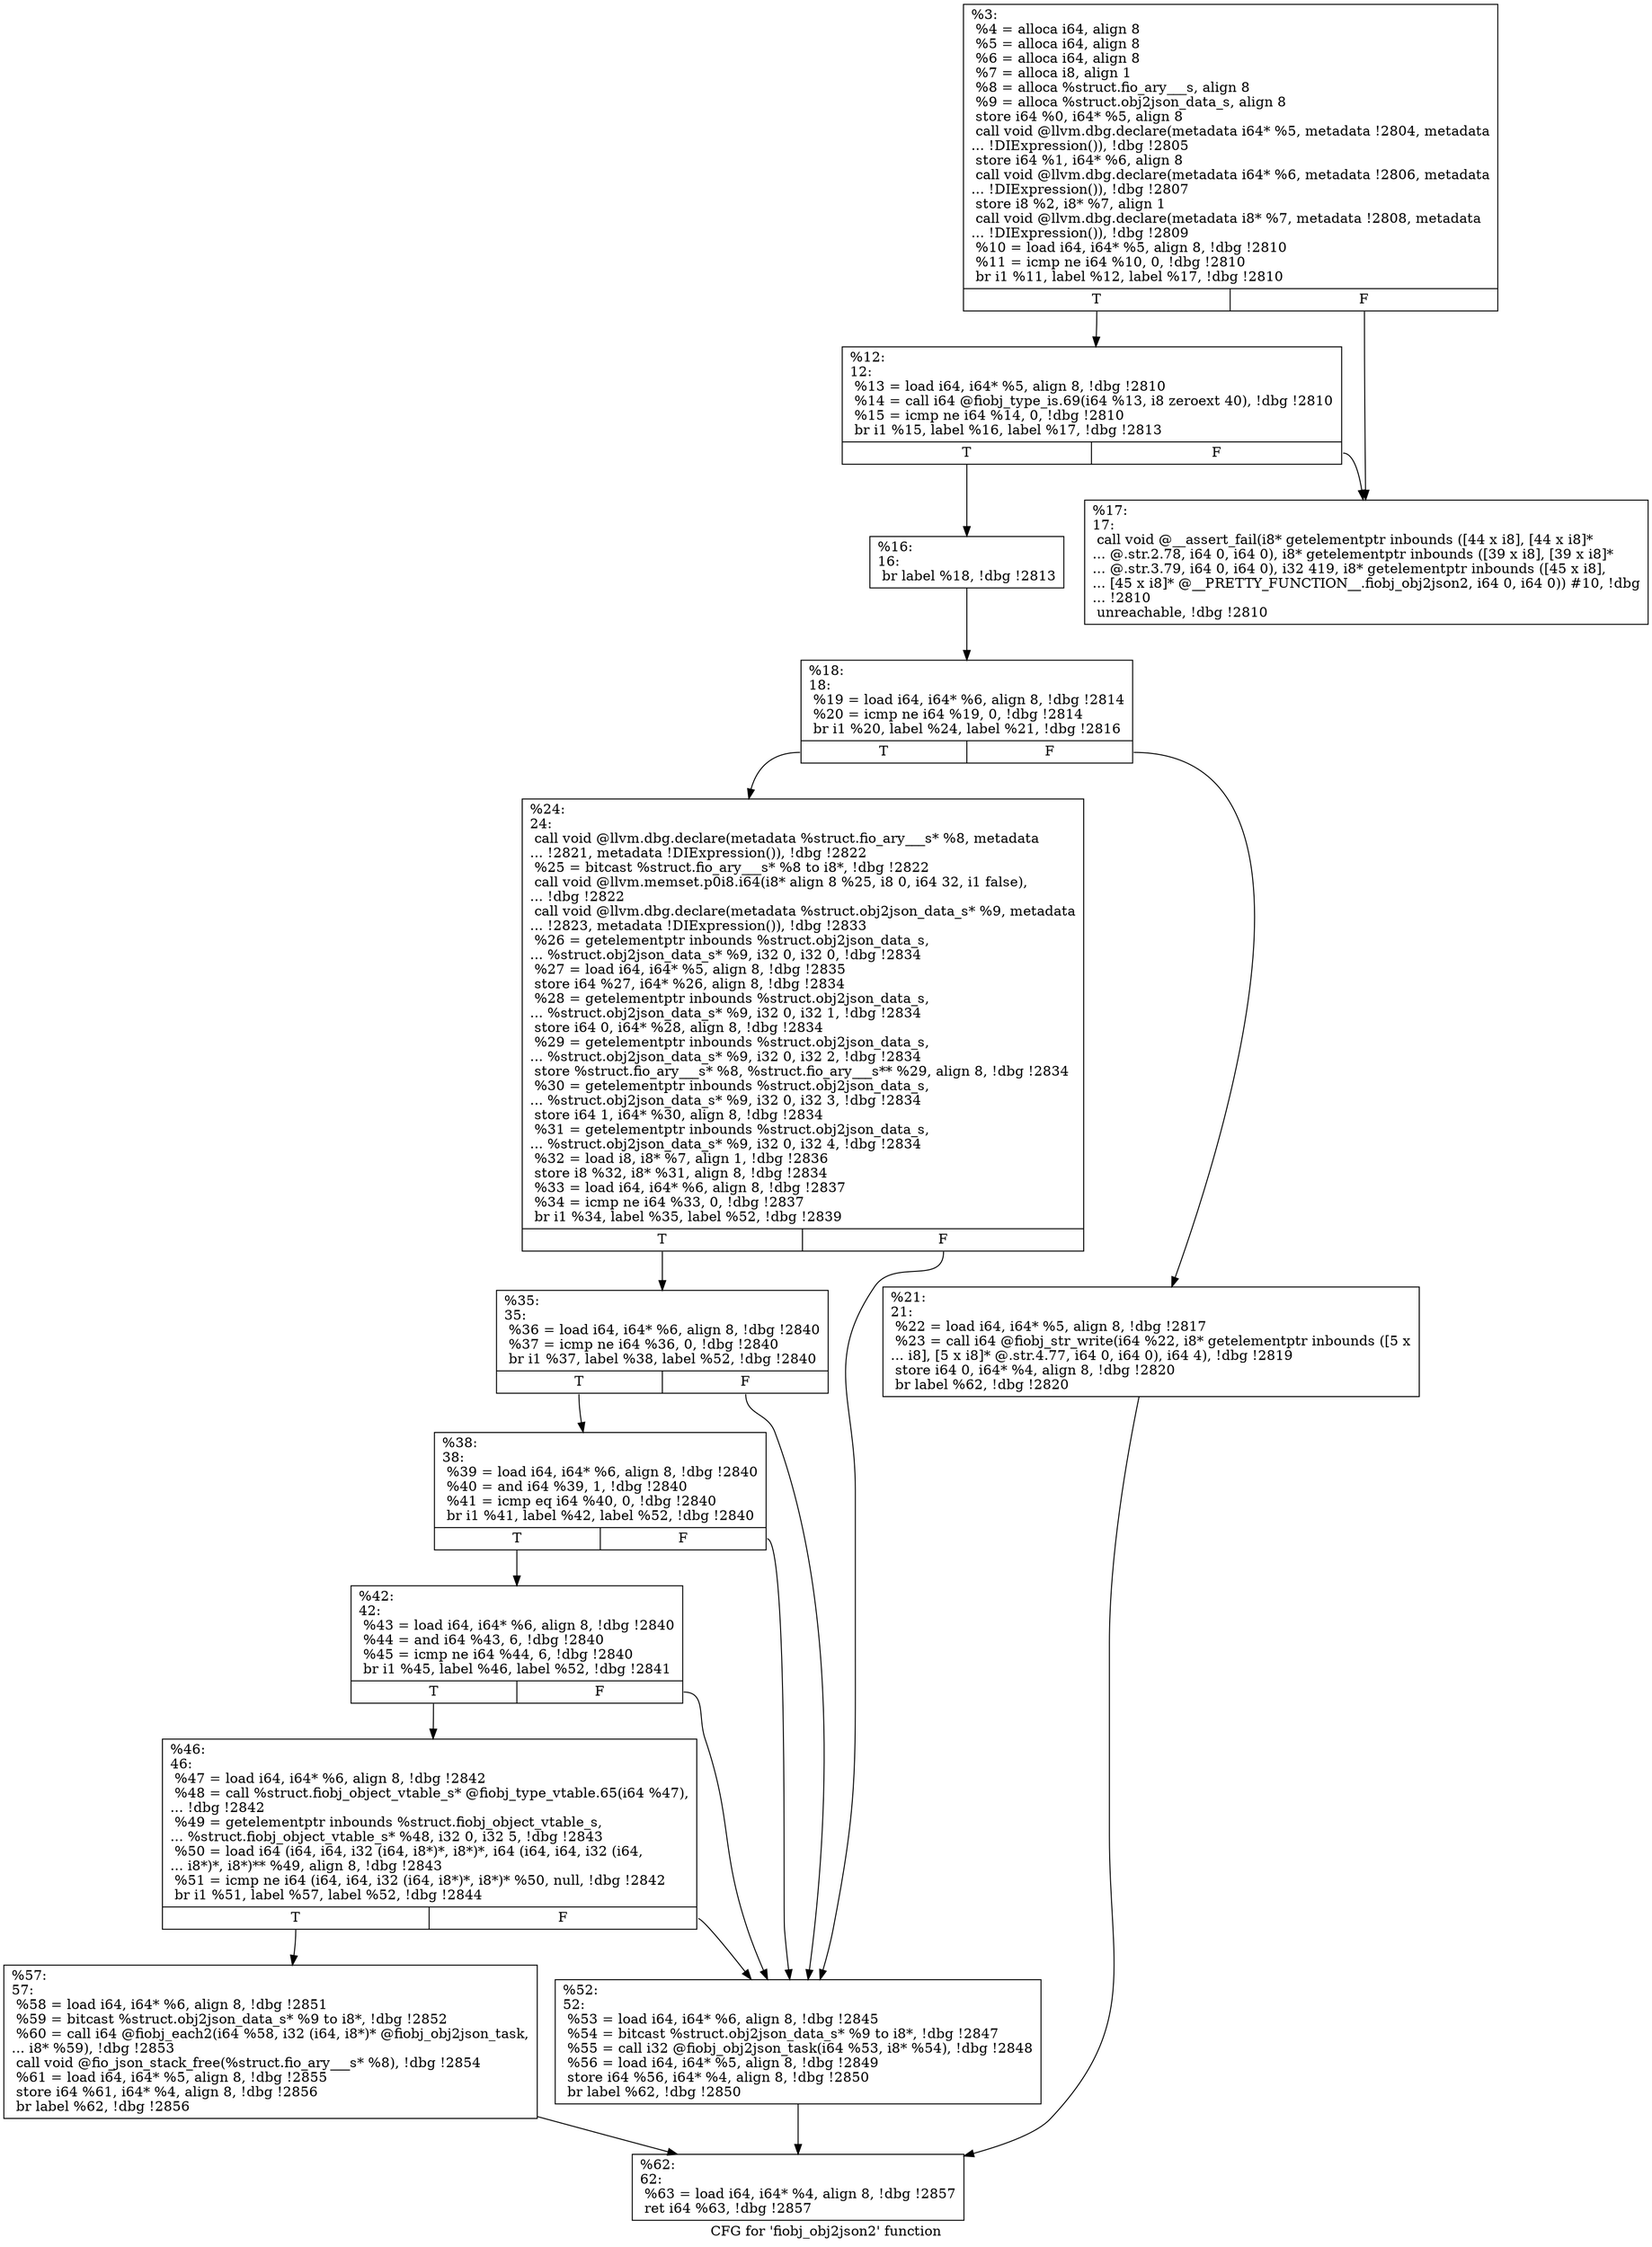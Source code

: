 digraph "CFG for 'fiobj_obj2json2' function" {
	label="CFG for 'fiobj_obj2json2' function";

	Node0x556851f22790 [shape=record,label="{%3:\l  %4 = alloca i64, align 8\l  %5 = alloca i64, align 8\l  %6 = alloca i64, align 8\l  %7 = alloca i8, align 1\l  %8 = alloca %struct.fio_ary___s, align 8\l  %9 = alloca %struct.obj2json_data_s, align 8\l  store i64 %0, i64* %5, align 8\l  call void @llvm.dbg.declare(metadata i64* %5, metadata !2804, metadata\l... !DIExpression()), !dbg !2805\l  store i64 %1, i64* %6, align 8\l  call void @llvm.dbg.declare(metadata i64* %6, metadata !2806, metadata\l... !DIExpression()), !dbg !2807\l  store i8 %2, i8* %7, align 1\l  call void @llvm.dbg.declare(metadata i8* %7, metadata !2808, metadata\l... !DIExpression()), !dbg !2809\l  %10 = load i64, i64* %5, align 8, !dbg !2810\l  %11 = icmp ne i64 %10, 0, !dbg !2810\l  br i1 %11, label %12, label %17, !dbg !2810\l|{<s0>T|<s1>F}}"];
	Node0x556851f22790:s0 -> Node0x556851f24e80;
	Node0x556851f22790:s1 -> Node0x556851f24f20;
	Node0x556851f24e80 [shape=record,label="{%12:\l12:                                               \l  %13 = load i64, i64* %5, align 8, !dbg !2810\l  %14 = call i64 @fiobj_type_is.69(i64 %13, i8 zeroext 40), !dbg !2810\l  %15 = icmp ne i64 %14, 0, !dbg !2810\l  br i1 %15, label %16, label %17, !dbg !2813\l|{<s0>T|<s1>F}}"];
	Node0x556851f24e80:s0 -> Node0x556851f24ed0;
	Node0x556851f24e80:s1 -> Node0x556851f24f20;
	Node0x556851f24ed0 [shape=record,label="{%16:\l16:                                               \l  br label %18, !dbg !2813\l}"];
	Node0x556851f24ed0 -> Node0x556851f24f70;
	Node0x556851f24f20 [shape=record,label="{%17:\l17:                                               \l  call void @__assert_fail(i8* getelementptr inbounds ([44 x i8], [44 x i8]*\l... @.str.2.78, i64 0, i64 0), i8* getelementptr inbounds ([39 x i8], [39 x i8]*\l... @.str.3.79, i64 0, i64 0), i32 419, i8* getelementptr inbounds ([45 x i8],\l... [45 x i8]* @__PRETTY_FUNCTION__.fiobj_obj2json2, i64 0, i64 0)) #10, !dbg\l... !2810\l  unreachable, !dbg !2810\l}"];
	Node0x556851f24f70 [shape=record,label="{%18:\l18:                                               \l  %19 = load i64, i64* %6, align 8, !dbg !2814\l  %20 = icmp ne i64 %19, 0, !dbg !2814\l  br i1 %20, label %24, label %21, !dbg !2816\l|{<s0>T|<s1>F}}"];
	Node0x556851f24f70:s0 -> Node0x556851f25010;
	Node0x556851f24f70:s1 -> Node0x556851f24fc0;
	Node0x556851f24fc0 [shape=record,label="{%21:\l21:                                               \l  %22 = load i64, i64* %5, align 8, !dbg !2817\l  %23 = call i64 @fiobj_str_write(i64 %22, i8* getelementptr inbounds ([5 x\l... i8], [5 x i8]* @.str.4.77, i64 0, i64 0), i64 4), !dbg !2819\l  store i64 0, i64* %4, align 8, !dbg !2820\l  br label %62, !dbg !2820\l}"];
	Node0x556851f24fc0 -> Node0x556851f25240;
	Node0x556851f25010 [shape=record,label="{%24:\l24:                                               \l  call void @llvm.dbg.declare(metadata %struct.fio_ary___s* %8, metadata\l... !2821, metadata !DIExpression()), !dbg !2822\l  %25 = bitcast %struct.fio_ary___s* %8 to i8*, !dbg !2822\l  call void @llvm.memset.p0i8.i64(i8* align 8 %25, i8 0, i64 32, i1 false),\l... !dbg !2822\l  call void @llvm.dbg.declare(metadata %struct.obj2json_data_s* %9, metadata\l... !2823, metadata !DIExpression()), !dbg !2833\l  %26 = getelementptr inbounds %struct.obj2json_data_s,\l... %struct.obj2json_data_s* %9, i32 0, i32 0, !dbg !2834\l  %27 = load i64, i64* %5, align 8, !dbg !2835\l  store i64 %27, i64* %26, align 8, !dbg !2834\l  %28 = getelementptr inbounds %struct.obj2json_data_s,\l... %struct.obj2json_data_s* %9, i32 0, i32 1, !dbg !2834\l  store i64 0, i64* %28, align 8, !dbg !2834\l  %29 = getelementptr inbounds %struct.obj2json_data_s,\l... %struct.obj2json_data_s* %9, i32 0, i32 2, !dbg !2834\l  store %struct.fio_ary___s* %8, %struct.fio_ary___s** %29, align 8, !dbg !2834\l  %30 = getelementptr inbounds %struct.obj2json_data_s,\l... %struct.obj2json_data_s* %9, i32 0, i32 3, !dbg !2834\l  store i64 1, i64* %30, align 8, !dbg !2834\l  %31 = getelementptr inbounds %struct.obj2json_data_s,\l... %struct.obj2json_data_s* %9, i32 0, i32 4, !dbg !2834\l  %32 = load i8, i8* %7, align 1, !dbg !2836\l  store i8 %32, i8* %31, align 8, !dbg !2834\l  %33 = load i64, i64* %6, align 8, !dbg !2837\l  %34 = icmp ne i64 %33, 0, !dbg !2837\l  br i1 %34, label %35, label %52, !dbg !2839\l|{<s0>T|<s1>F}}"];
	Node0x556851f25010:s0 -> Node0x556851f25060;
	Node0x556851f25010:s1 -> Node0x556851f251a0;
	Node0x556851f25060 [shape=record,label="{%35:\l35:                                               \l  %36 = load i64, i64* %6, align 8, !dbg !2840\l  %37 = icmp ne i64 %36, 0, !dbg !2840\l  br i1 %37, label %38, label %52, !dbg !2840\l|{<s0>T|<s1>F}}"];
	Node0x556851f25060:s0 -> Node0x556851f250b0;
	Node0x556851f25060:s1 -> Node0x556851f251a0;
	Node0x556851f250b0 [shape=record,label="{%38:\l38:                                               \l  %39 = load i64, i64* %6, align 8, !dbg !2840\l  %40 = and i64 %39, 1, !dbg !2840\l  %41 = icmp eq i64 %40, 0, !dbg !2840\l  br i1 %41, label %42, label %52, !dbg !2840\l|{<s0>T|<s1>F}}"];
	Node0x556851f250b0:s0 -> Node0x556851f25100;
	Node0x556851f250b0:s1 -> Node0x556851f251a0;
	Node0x556851f25100 [shape=record,label="{%42:\l42:                                               \l  %43 = load i64, i64* %6, align 8, !dbg !2840\l  %44 = and i64 %43, 6, !dbg !2840\l  %45 = icmp ne i64 %44, 6, !dbg !2840\l  br i1 %45, label %46, label %52, !dbg !2841\l|{<s0>T|<s1>F}}"];
	Node0x556851f25100:s0 -> Node0x556851f25150;
	Node0x556851f25100:s1 -> Node0x556851f251a0;
	Node0x556851f25150 [shape=record,label="{%46:\l46:                                               \l  %47 = load i64, i64* %6, align 8, !dbg !2842\l  %48 = call %struct.fiobj_object_vtable_s* @fiobj_type_vtable.65(i64 %47),\l... !dbg !2842\l  %49 = getelementptr inbounds %struct.fiobj_object_vtable_s,\l... %struct.fiobj_object_vtable_s* %48, i32 0, i32 5, !dbg !2843\l  %50 = load i64 (i64, i64, i32 (i64, i8*)*, i8*)*, i64 (i64, i64, i32 (i64,\l... i8*)*, i8*)** %49, align 8, !dbg !2843\l  %51 = icmp ne i64 (i64, i64, i32 (i64, i8*)*, i8*)* %50, null, !dbg !2842\l  br i1 %51, label %57, label %52, !dbg !2844\l|{<s0>T|<s1>F}}"];
	Node0x556851f25150:s0 -> Node0x556851f251f0;
	Node0x556851f25150:s1 -> Node0x556851f251a0;
	Node0x556851f251a0 [shape=record,label="{%52:\l52:                                               \l  %53 = load i64, i64* %6, align 8, !dbg !2845\l  %54 = bitcast %struct.obj2json_data_s* %9 to i8*, !dbg !2847\l  %55 = call i32 @fiobj_obj2json_task(i64 %53, i8* %54), !dbg !2848\l  %56 = load i64, i64* %5, align 8, !dbg !2849\l  store i64 %56, i64* %4, align 8, !dbg !2850\l  br label %62, !dbg !2850\l}"];
	Node0x556851f251a0 -> Node0x556851f25240;
	Node0x556851f251f0 [shape=record,label="{%57:\l57:                                               \l  %58 = load i64, i64* %6, align 8, !dbg !2851\l  %59 = bitcast %struct.obj2json_data_s* %9 to i8*, !dbg !2852\l  %60 = call i64 @fiobj_each2(i64 %58, i32 (i64, i8*)* @fiobj_obj2json_task,\l... i8* %59), !dbg !2853\l  call void @fio_json_stack_free(%struct.fio_ary___s* %8), !dbg !2854\l  %61 = load i64, i64* %5, align 8, !dbg !2855\l  store i64 %61, i64* %4, align 8, !dbg !2856\l  br label %62, !dbg !2856\l}"];
	Node0x556851f251f0 -> Node0x556851f25240;
	Node0x556851f25240 [shape=record,label="{%62:\l62:                                               \l  %63 = load i64, i64* %4, align 8, !dbg !2857\l  ret i64 %63, !dbg !2857\l}"];
}
